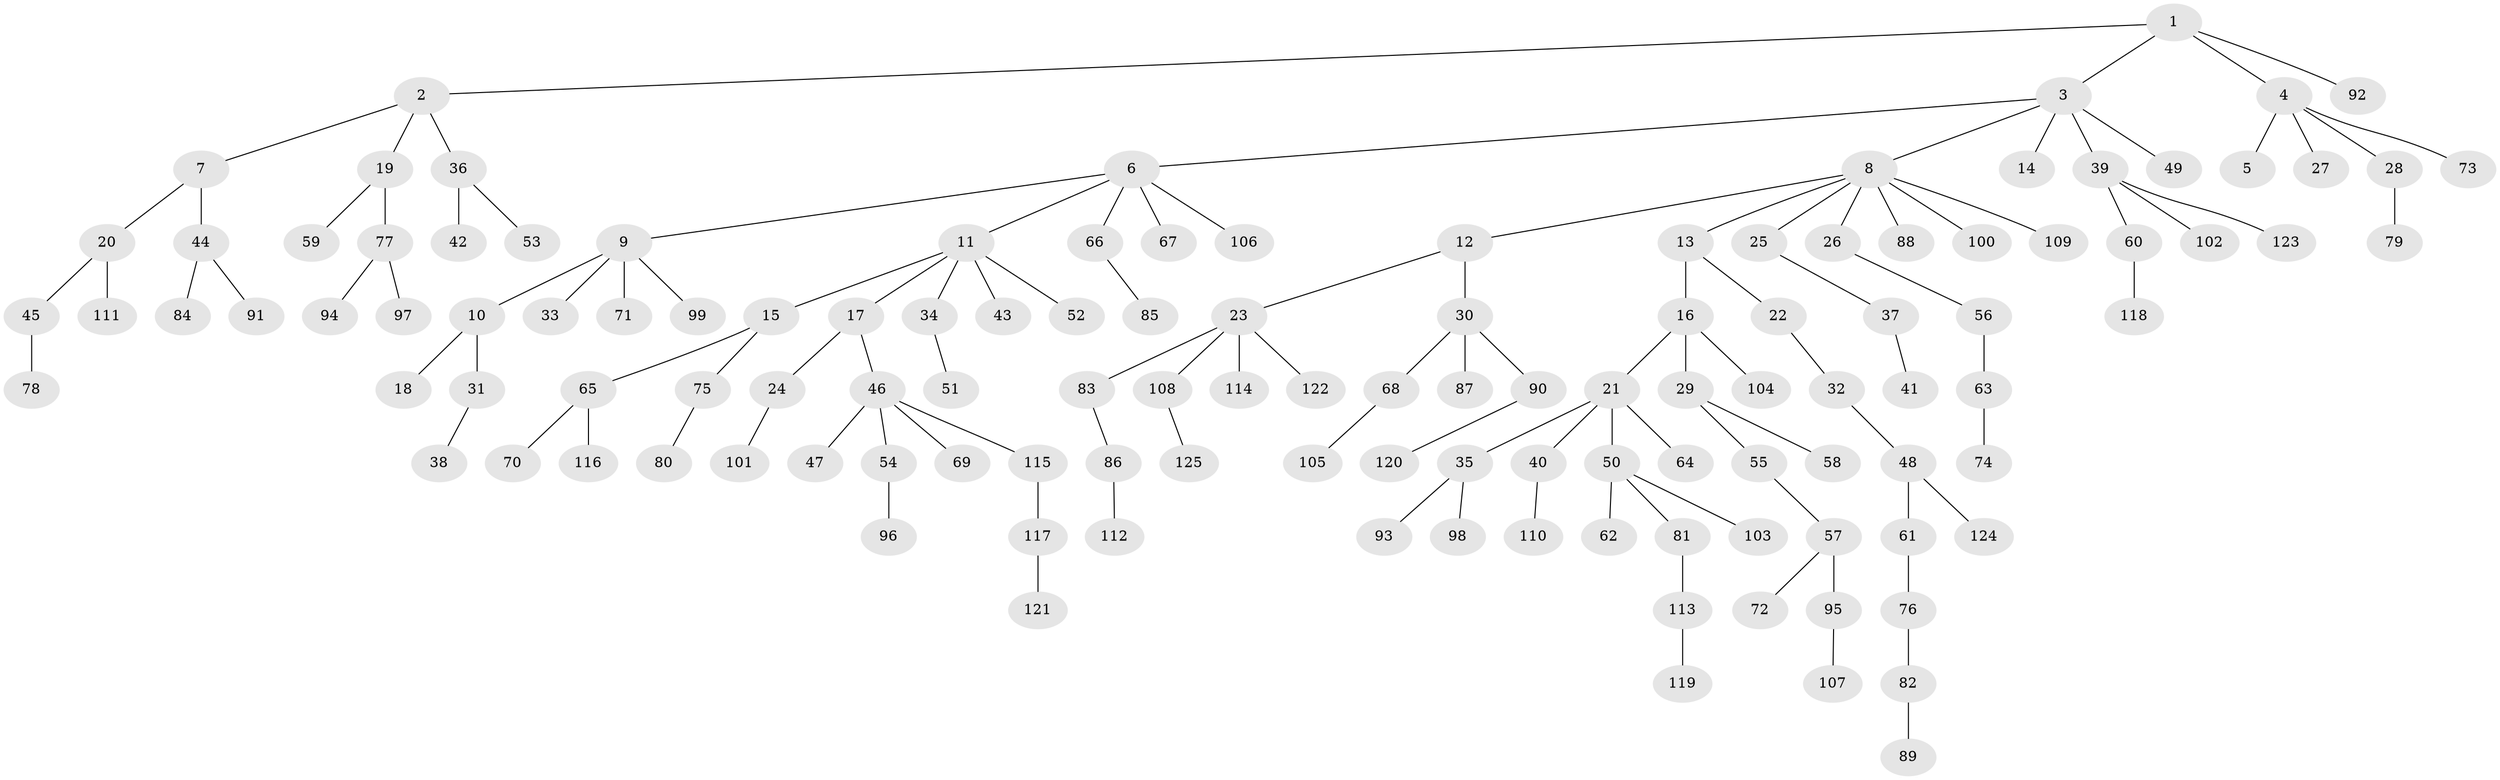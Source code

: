 // coarse degree distribution, {1: 0.6935483870967742, 2: 0.1935483870967742, 32: 0.016129032258064516, 4: 0.08064516129032258, 3: 0.016129032258064516}
// Generated by graph-tools (version 1.1) at 2025/56/03/04/25 21:56:42]
// undirected, 125 vertices, 124 edges
graph export_dot {
graph [start="1"]
  node [color=gray90,style=filled];
  1;
  2;
  3;
  4;
  5;
  6;
  7;
  8;
  9;
  10;
  11;
  12;
  13;
  14;
  15;
  16;
  17;
  18;
  19;
  20;
  21;
  22;
  23;
  24;
  25;
  26;
  27;
  28;
  29;
  30;
  31;
  32;
  33;
  34;
  35;
  36;
  37;
  38;
  39;
  40;
  41;
  42;
  43;
  44;
  45;
  46;
  47;
  48;
  49;
  50;
  51;
  52;
  53;
  54;
  55;
  56;
  57;
  58;
  59;
  60;
  61;
  62;
  63;
  64;
  65;
  66;
  67;
  68;
  69;
  70;
  71;
  72;
  73;
  74;
  75;
  76;
  77;
  78;
  79;
  80;
  81;
  82;
  83;
  84;
  85;
  86;
  87;
  88;
  89;
  90;
  91;
  92;
  93;
  94;
  95;
  96;
  97;
  98;
  99;
  100;
  101;
  102;
  103;
  104;
  105;
  106;
  107;
  108;
  109;
  110;
  111;
  112;
  113;
  114;
  115;
  116;
  117;
  118;
  119;
  120;
  121;
  122;
  123;
  124;
  125;
  1 -- 2;
  1 -- 3;
  1 -- 4;
  1 -- 92;
  2 -- 7;
  2 -- 19;
  2 -- 36;
  3 -- 6;
  3 -- 8;
  3 -- 14;
  3 -- 39;
  3 -- 49;
  4 -- 5;
  4 -- 27;
  4 -- 28;
  4 -- 73;
  6 -- 9;
  6 -- 11;
  6 -- 66;
  6 -- 67;
  6 -- 106;
  7 -- 20;
  7 -- 44;
  8 -- 12;
  8 -- 13;
  8 -- 25;
  8 -- 26;
  8 -- 88;
  8 -- 100;
  8 -- 109;
  9 -- 10;
  9 -- 33;
  9 -- 71;
  9 -- 99;
  10 -- 18;
  10 -- 31;
  11 -- 15;
  11 -- 17;
  11 -- 34;
  11 -- 43;
  11 -- 52;
  12 -- 23;
  12 -- 30;
  13 -- 16;
  13 -- 22;
  15 -- 65;
  15 -- 75;
  16 -- 21;
  16 -- 29;
  16 -- 104;
  17 -- 24;
  17 -- 46;
  19 -- 59;
  19 -- 77;
  20 -- 45;
  20 -- 111;
  21 -- 35;
  21 -- 40;
  21 -- 50;
  21 -- 64;
  22 -- 32;
  23 -- 83;
  23 -- 108;
  23 -- 114;
  23 -- 122;
  24 -- 101;
  25 -- 37;
  26 -- 56;
  28 -- 79;
  29 -- 55;
  29 -- 58;
  30 -- 68;
  30 -- 87;
  30 -- 90;
  31 -- 38;
  32 -- 48;
  34 -- 51;
  35 -- 93;
  35 -- 98;
  36 -- 42;
  36 -- 53;
  37 -- 41;
  39 -- 60;
  39 -- 102;
  39 -- 123;
  40 -- 110;
  44 -- 84;
  44 -- 91;
  45 -- 78;
  46 -- 47;
  46 -- 54;
  46 -- 69;
  46 -- 115;
  48 -- 61;
  48 -- 124;
  50 -- 62;
  50 -- 81;
  50 -- 103;
  54 -- 96;
  55 -- 57;
  56 -- 63;
  57 -- 72;
  57 -- 95;
  60 -- 118;
  61 -- 76;
  63 -- 74;
  65 -- 70;
  65 -- 116;
  66 -- 85;
  68 -- 105;
  75 -- 80;
  76 -- 82;
  77 -- 94;
  77 -- 97;
  81 -- 113;
  82 -- 89;
  83 -- 86;
  86 -- 112;
  90 -- 120;
  95 -- 107;
  108 -- 125;
  113 -- 119;
  115 -- 117;
  117 -- 121;
}
